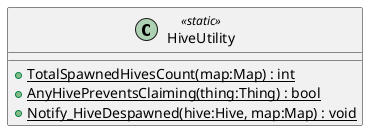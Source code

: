 @startuml
class HiveUtility <<static>> {
    + {static} TotalSpawnedHivesCount(map:Map) : int
    + {static} AnyHivePreventsClaiming(thing:Thing) : bool
    + {static} Notify_HiveDespawned(hive:Hive, map:Map) : void
}
@enduml
